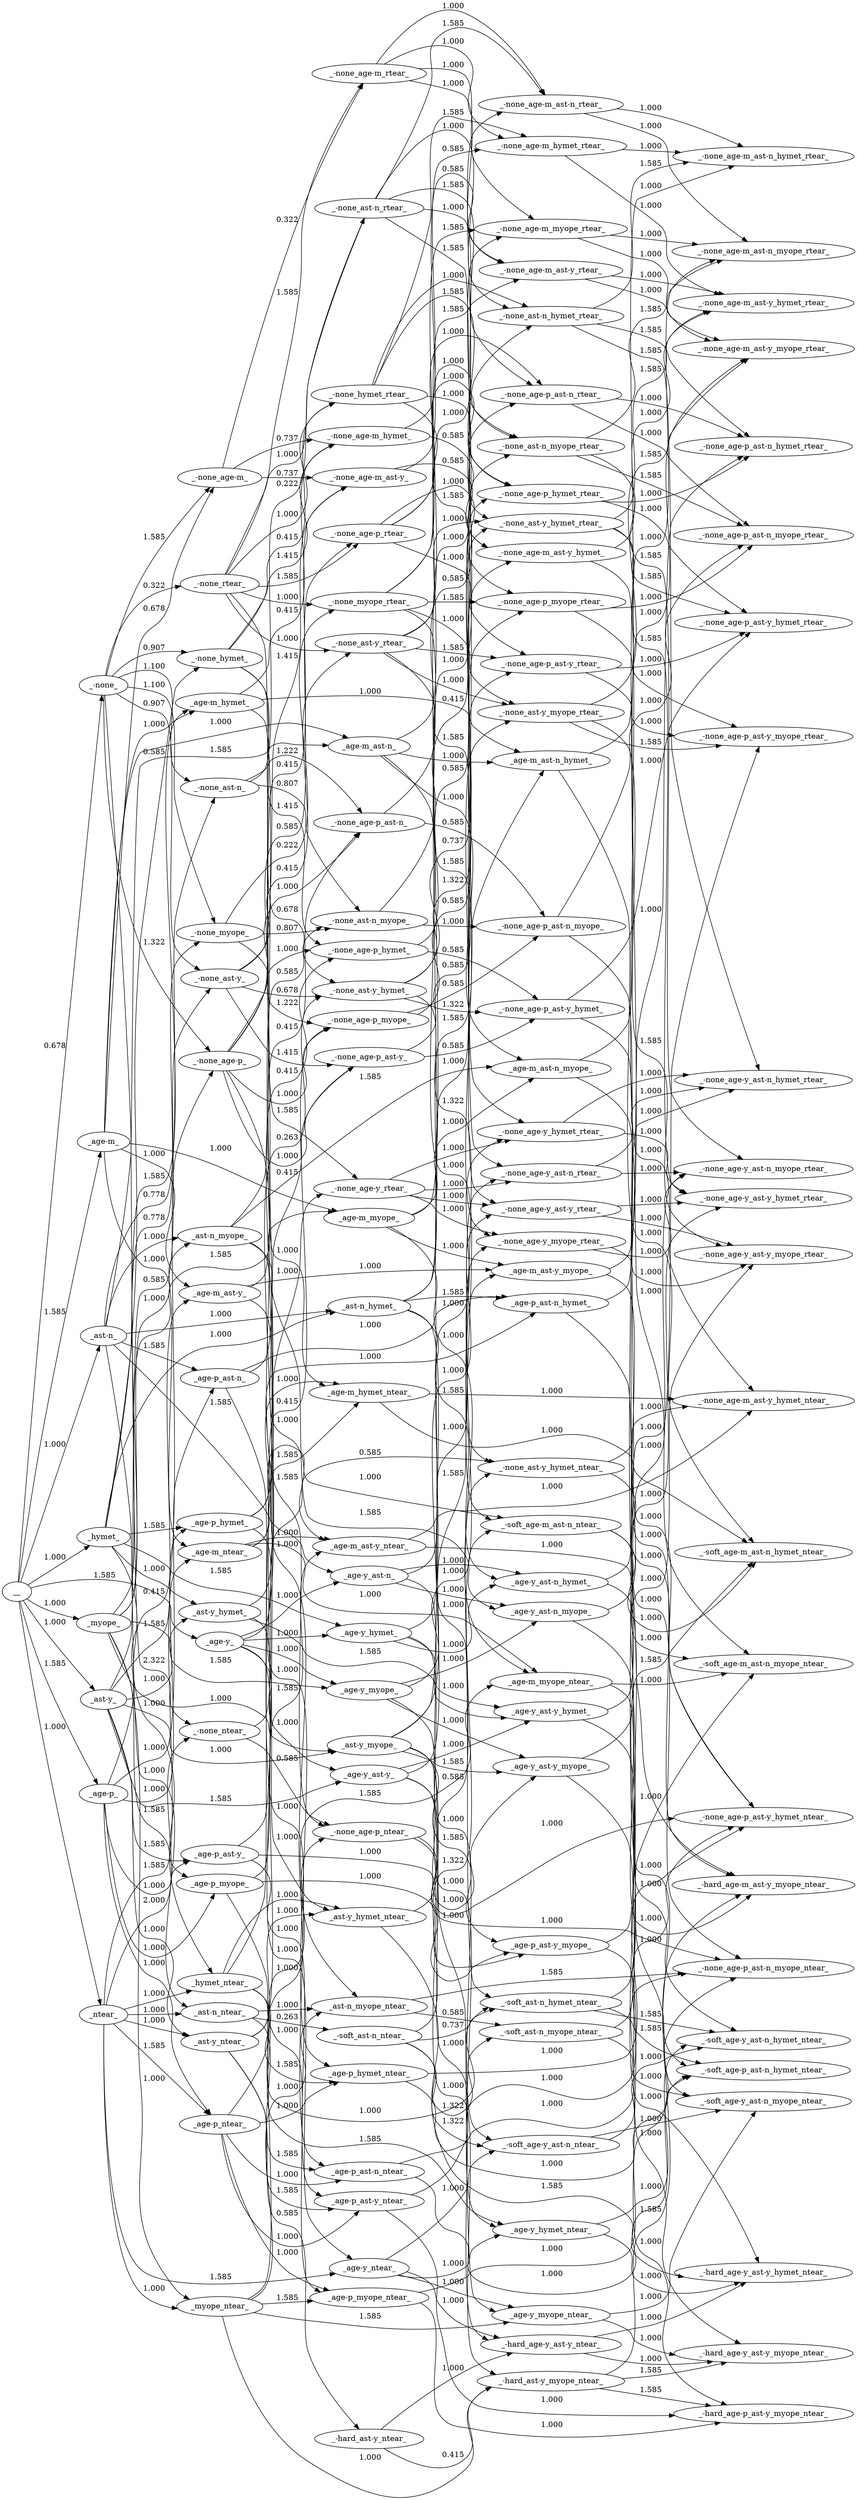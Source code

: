 strict digraph "" {
	graph [rankdir=LR];
	__ -> "_-none_"	[cost=0.6780719051126378,
		label=" 0.678"];
	__ -> "_ast-n_"	[cost=1.0,
		label=" 1.000"];
	__ -> "_ast-y_"	[cost=1.0,
		label=" 1.000"];
	__ -> _hymet_	[cost=1.0,
		label=" 1.000"];
	__ -> _myope_	[cost=1.0,
		label=" 1.000"];
	__ -> _ntear_	[cost=1.0,
		label=" 1.000"];
	__ -> "_age-m_"	[cost=1.5849625007211563,
		label=" 1.585"];
	__ -> "_age-p_"	[cost=1.5849625007211563,
		label=" 1.585"];
	__ -> "_age-y_"	[cost=1.5849625007211563,
		label=" 1.585"];
	"_-none_" -> "_-none_rtear_"	[cost=0.32192809488736235,
		label=" 0.322"];
	"_-none_" -> "_-none_ast-y_"	[cost=0.9068905956085185,
		label=" 0.907"];
	"_-none_" -> "_-none_hymet_"	[cost=0.9068905956085185,
		label=" 0.907"];
	"_-none_" -> "_-none_ast-n_"	[cost=1.0995356735509143,
		label=" 1.100"];
	"_-none_" -> "_-none_myope_"	[cost=1.0995356735509143,
		label=" 1.100"];
	"_-none_" -> "_-none_age-p_"	[cost=1.3219280948873624,
		label=" 1.322"];
	"_-none_" -> "_-none_age-m_"	[cost=1.5849625007211563,
		label=" 1.585"];
	"_-none_" -> "_-none_ntear_"	[cost=2.321928094887362,
		label=" 2.322"];
	"_ast-n_" -> "_-none_ast-n_"	[cost=0.7776075786635519,
		label=" 0.778"];
	"_ast-n_" -> "_ast-n_hymet_"	[cost=1.0,
		label=" 1.000"];
	"_ast-n_" -> "_ast-n_myope_"	[cost=1.0,
		label=" 1.000"];
	"_ast-n_" -> "_ast-n_ntear_"	[cost=1.0,
		label=" 1.000"];
	"_ast-n_" -> "_age-m_ast-n_"	[cost=1.5849625007211563,
		label=" 1.585"];
	"_ast-n_" -> "_age-p_ast-n_"	[cost=1.5849625007211563,
		label=" 1.585"];
	"_ast-n_" -> "_age-y_ast-n_"	[cost=1.5849625007211563,
		label=" 1.585"];
	"_ast-y_" -> "_-none_ast-y_"	[cost=0.5849625007211562,
		label=" 0.585"];
	"_ast-y_" -> "_ast-y_hymet_"	[cost=1.0,
		label=" 1.000"];
	"_ast-y_" -> "_ast-y_myope_"	[cost=1.0,
		label=" 1.000"];
	"_ast-y_" -> "_ast-y_ntear_"	[cost=1.0,
		label=" 1.000"];
	"_ast-y_" -> "_age-m_ast-y_"	[cost=1.5849625007211563,
		label=" 1.585"];
	"_ast-y_" -> "_age-p_ast-y_"	[cost=1.5849625007211563,
		label=" 1.585"];
	"_ast-y_" -> "_age-y_ast-y_"	[cost=1.5849625007211563,
		label=" 1.585"];
	_hymet_ -> "_-none_hymet_"	[cost=0.5849625007211562,
		label=" 0.585"];
	_hymet_ -> "_ast-n_hymet_"	[cost=1.0,
		label=" 1.000"];
	_hymet_ -> "_ast-y_hymet_"	[cost=1.0,
		label=" 1.000"];
	_hymet_ -> _hymet_ntear_	[cost=1.0,
		label=" 1.000"];
	_hymet_ -> "_age-m_hymet_"	[cost=1.5849625007211563,
		label=" 1.585"];
	_hymet_ -> "_age-p_hymet_"	[cost=1.5849625007211563,
		label=" 1.585"];
	_hymet_ -> "_age-y_hymet_"	[cost=1.5849625007211563,
		label=" 1.585"];
	_myope_ -> "_-none_myope_"	[cost=0.7776075786635519,
		label=" 0.778"];
	_myope_ -> "_ast-n_myope_"	[cost=1.0,
		label=" 1.000"];
	_myope_ -> "_ast-y_myope_"	[cost=1.0,
		label=" 1.000"];
	_myope_ -> _myope_ntear_	[cost=1.0,
		label=" 1.000"];
	_myope_ -> "_age-m_myope_"	[cost=1.5849625007211563,
		label=" 1.585"];
	_myope_ -> "_age-p_myope_"	[cost=1.5849625007211563,
		label=" 1.585"];
	_myope_ -> "_age-y_myope_"	[cost=1.5849625007211563,
		label=" 1.585"];
	_ntear_ -> "_ast-n_ntear_"	[cost=1.0,
		label=" 1.000"];
	_ntear_ -> "_ast-y_ntear_"	[cost=1.0,
		label=" 1.000"];
	_ntear_ -> _hymet_ntear_	[cost=1.0,
		label=" 1.000"];
	_ntear_ -> _myope_ntear_	[cost=1.0,
		label=" 1.000"];
	_ntear_ -> "_age-m_ntear_"	[cost=1.5849625007211563,
		label=" 1.585"];
	_ntear_ -> "_age-p_ntear_"	[cost=1.5849625007211563,
		label=" 1.585"];
	_ntear_ -> "_age-y_ntear_"	[cost=1.5849625007211563,
		label=" 1.585"];
	_ntear_ -> "_-none_ntear_"	[cost=2.0,
		label=" 2.000"];
	"_-none_rtear_" -> "_-none_ast-n_rtear_"	[cost=1.0,
		label=" 1.000"];
	"_-none_rtear_" -> "_-none_ast-y_rtear_"	[cost=1.0,
		label=" 1.000"];
	"_-none_rtear_" -> "_-none_hymet_rtear_"	[cost=1.0,
		label=" 1.000"];
	"_-none_rtear_" -> "_-none_myope_rtear_"	[cost=1.0,
		label=" 1.000"];
	"_-none_rtear_" -> "_-none_age-m_rtear_"	[cost=1.5849625007211563,
		label=" 1.585"];
	"_-none_rtear_" -> "_-none_age-p_rtear_"	[cost=1.5849625007211563,
		label=" 1.585"];
	"_-none_rtear_" -> "_-none_age-y_rtear_"	[cost=1.5849625007211563,
		label=" 1.585"];
	"_age-m_" -> "_-none_age-m_"	[cost=0.6780719051126378,
		label=" 0.678"];
	"_age-m_" -> "_age-m_ast-n_"	[cost=1.0,
		label=" 1.000"];
	"_age-m_" -> "_age-m_ast-y_"	[cost=1.0,
		label=" 1.000"];
	"_age-m_" -> "_age-m_hymet_"	[cost=1.0,
		label=" 1.000"];
	"_age-m_" -> "_age-m_myope_"	[cost=1.0,
		label=" 1.000"];
	"_age-m_" -> "_age-m_ntear_"	[cost=1.0,
		label=" 1.000"];
	"_age-p_" -> "_-none_age-p_"	[cost=0.4150374992788437,
		label=" 0.415"];
	"_age-p_" -> "_age-p_ast-n_"	[cost=1.0,
		label=" 1.000"];
	"_age-p_" -> "_age-p_ast-y_"	[cost=1.0,
		label=" 1.000"];
	"_age-p_" -> "_age-p_hymet_"	[cost=1.0,
		label=" 1.000"];
	"_age-p_" -> "_age-p_myope_"	[cost=1.0,
		label=" 1.000"];
	"_age-p_" -> "_age-p_ntear_"	[cost=1.0,
		label=" 1.000"];
	"_age-y_" -> "_age-y_ast-n_"	[cost=1.0,
		label=" 1.000"];
	"_age-y_" -> "_age-y_ast-y_"	[cost=1.0,
		label=" 1.000"];
	"_age-y_" -> "_age-y_hymet_"	[cost=1.0,
		label=" 1.000"];
	"_age-y_" -> "_age-y_myope_"	[cost=1.0,
		label=" 1.000"];
	"_age-y_" -> "_age-y_ntear_"	[cost=1.0,
		label=" 1.000"];
	"_age-y_" -> "_-none_age-y_rtear_"	[cost=1.0,
		label=" 1.000"];
	"_-none_ast-y_" -> "_-none_ast-y_rtear_"	[cost=0.4150374992788437,
		label=" 0.415"];
	"_-none_ast-y_" -> "_-none_ast-y_hymet_"	[cost=0.6780719051126378,
		label=" 0.678"];
	"_-none_ast-y_" -> "_-none_age-m_ast-y_"	[cost=1.4150374992788437,
		label=" 1.415"];
	"_-none_ast-y_" -> "_-none_age-p_ast-y_"	[cost=1.4150374992788437,
		label=" 1.415"];
	"_-none_hymet_" -> "_-none_hymet_rtear_"	[cost=0.4150374992788437,
		label=" 0.415"];
	"_-none_hymet_" -> "_-none_ast-y_hymet_"	[cost=0.6780719051126378,
		label=" 0.678"];
	"_-none_hymet_" -> "_-none_age-m_hymet_"	[cost=1.4150374992788437,
		label=" 1.415"];
	"_-none_hymet_" -> "_-none_age-p_hymet_"	[cost=1.4150374992788437,
		label=" 1.415"];
	"_-none_ast-n_" -> "_-none_ast-n_rtear_"	[cost=0.22239242133644802,
		label=" 0.222"];
	"_-none_ast-n_" -> "_-none_ast-n_myope_"	[cost=0.8073549220576041,
		label=" 0.807"];
	"_-none_ast-n_" -> "_-none_age-p_ast-n_"	[cost=1.222392421336448,
		label=" 1.222"];
	"_-none_myope_" -> "_-none_myope_rtear_"	[cost=0.22239242133644802,
		label=" 0.222"];
	"_-none_myope_" -> "_-none_ast-n_myope_"	[cost=0.8073549220576041,
		label=" 0.807"];
	"_-none_myope_" -> "_-none_age-p_myope_"	[cost=1.222392421336448,
		label=" 1.222"];
	"_ast-n_hymet_" -> "_-none_ast-n_hymet_rtear_"	[cost=1.0,
		label=" 1.000"];
	"_ast-n_hymet_" -> "_-soft_ast-n_hymet_ntear_"	[cost=1.0,
		label=" 1.000"];
	"_ast-n_hymet_" -> "_age-m_ast-n_hymet_"	[cost=1.5849625007211563,
		label=" 1.585"];
	"_ast-n_hymet_" -> "_age-p_ast-n_hymet_"	[cost=1.5849625007211563,
		label=" 1.585"];
	"_ast-n_hymet_" -> "_age-y_ast-n_hymet_"	[cost=1.5849625007211563,
		label=" 1.585"];
	"_ast-y_hymet_" -> "_-none_ast-y_hymet_"	[cost=0.2630344058337938,
		label=" 0.263"];
	"_ast-y_hymet_" -> "_ast-y_hymet_ntear_"	[cost=1.0,
		label=" 1.000"];
	"_ast-y_hymet_" -> "_age-y_ast-y_hymet_"	[cost=1.5849625007211563,
		label=" 1.585"];
	"_ast-n_myope_" -> "_-none_ast-n_myope_"	[cost=0.5849625007211562,
		label=" 0.585"];
	"_ast-n_myope_" -> "_ast-n_myope_ntear_"	[cost=1.0,
		label=" 1.000"];
	"_ast-n_myope_" -> "_age-m_ast-n_myope_"	[cost=1.5849625007211563,
		label=" 1.585"];
	"_ast-n_myope_" -> "_age-y_ast-n_myope_"	[cost=1.5849625007211563,
		label=" 1.585"];
	"_ast-y_myope_" -> "_-none_ast-y_myope_rtear_"	[cost=1.0,
		label=" 1.000"];
	"_ast-y_myope_" -> "_-hard_ast-y_myope_ntear_"	[cost=1.0,
		label=" 1.000"];
	"_ast-y_myope_" -> "_age-m_ast-y_myope_"	[cost=1.5849625007211563,
		label=" 1.585"];
	"_ast-y_myope_" -> "_age-p_ast-y_myope_"	[cost=1.5849625007211563,
		label=" 1.585"];
	"_ast-y_myope_" -> "_age-y_ast-y_myope_"	[cost=1.5849625007211563,
		label=" 1.585"];
	"_ast-n_ntear_" -> "_-soft_ast-n_ntear_"	[cost=0.2630344058337938,
		label=" 0.263"];
	"_ast-n_ntear_" -> "_ast-n_myope_ntear_"	[cost=1.0,
		label=" 1.000"];
	"_ast-n_ntear_" -> "_age-p_ast-n_ntear_"	[cost=1.5849625007211563,
		label=" 1.585"];
	"_ast-y_ntear_" -> "_-hard_ast-y_ntear_"	[cost=0.5849625007211562,
		label=" 0.585"];
	"_ast-y_ntear_" -> "_ast-y_hymet_ntear_"	[cost=1.0,
		label=" 1.000"];
	"_ast-y_ntear_" -> "_age-m_ast-y_ntear_"	[cost=1.5849625007211563,
		label=" 1.585"];
	"_ast-y_ntear_" -> "_age-p_ast-y_ntear_"	[cost=1.5849625007211563,
		label=" 1.585"];
	_hymet_ntear_ -> "_ast-y_hymet_ntear_"	[cost=1.0,
		label=" 1.000"];
	_hymet_ntear_ -> "_-soft_ast-n_hymet_ntear_"	[cost=1.0,
		label=" 1.000"];
	_hymet_ntear_ -> "_age-m_hymet_ntear_"	[cost=1.5849625007211563,
		label=" 1.585"];
	_hymet_ntear_ -> "_age-p_hymet_ntear_"	[cost=1.5849625007211563,
		label=" 1.585"];
	_hymet_ntear_ -> "_age-y_hymet_ntear_"	[cost=1.5849625007211563,
		label=" 1.585"];
	_myope_ntear_ -> "_ast-n_myope_ntear_"	[cost=1.0,
		label=" 1.000"];
	_myope_ntear_ -> "_-hard_ast-y_myope_ntear_"	[cost=1.0,
		label=" 1.000"];
	_myope_ntear_ -> "_age-m_myope_ntear_"	[cost=1.5849625007211563,
		label=" 1.585"];
	_myope_ntear_ -> "_age-p_myope_ntear_"	[cost=1.5849625007211563,
		label=" 1.585"];
	_myope_ntear_ -> "_age-y_myope_ntear_"	[cost=1.5849625007211563,
		label=" 1.585"];
	"_-none_ast-n_rtear_" -> "_-none_ast-n_hymet_rtear_"	[cost=1.0,
		label=" 1.000"];
	"_-none_ast-n_rtear_" -> "_-none_ast-n_myope_rtear_"	[cost=1.0,
		label=" 1.000"];
	"_-none_ast-n_rtear_" -> "_-none_age-m_ast-n_rtear_"	[cost=1.5849625007211563,
		label=" 1.585"];
	"_-none_ast-n_rtear_" -> "_-none_age-p_ast-n_rtear_"	[cost=1.5849625007211563,
		label=" 1.585"];
	"_-none_ast-n_rtear_" -> "_-none_age-y_ast-n_rtear_"	[cost=1.5849625007211563,
		label=" 1.585"];
	"_-none_ast-y_rtear_" -> "_-none_ast-y_hymet_rtear_"	[cost=1.0,
		label=" 1.000"];
	"_-none_ast-y_rtear_" -> "_-none_ast-y_myope_rtear_"	[cost=1.0,
		label=" 1.000"];
	"_-none_ast-y_rtear_" -> "_-none_age-m_ast-y_rtear_"	[cost=1.5849625007211563,
		label=" 1.585"];
	"_-none_ast-y_rtear_" -> "_-none_age-p_ast-y_rtear_"	[cost=1.5849625007211563,
		label=" 1.585"];
	"_-none_ast-y_rtear_" -> "_-none_age-y_ast-y_rtear_"	[cost=1.5849625007211563,
		label=" 1.585"];
	"_-none_hymet_rtear_" -> "_-none_ast-n_hymet_rtear_"	[cost=1.0,
		label=" 1.000"];
	"_-none_hymet_rtear_" -> "_-none_ast-y_hymet_rtear_"	[cost=1.0,
		label=" 1.000"];
	"_-none_hymet_rtear_" -> "_-none_age-m_hymet_rtear_"	[cost=1.5849625007211563,
		label=" 1.585"];
	"_-none_hymet_rtear_" -> "_-none_age-p_hymet_rtear_"	[cost=1.5849625007211563,
		label=" 1.585"];
	"_-none_hymet_rtear_" -> "_-none_age-y_hymet_rtear_"	[cost=1.5849625007211563,
		label=" 1.585"];
	"_-none_myope_rtear_" -> "_-none_ast-n_myope_rtear_"	[cost=1.0,
		label=" 1.000"];
	"_-none_myope_rtear_" -> "_-none_ast-y_myope_rtear_"	[cost=1.0,
		label=" 1.000"];
	"_-none_myope_rtear_" -> "_-none_age-m_myope_rtear_"	[cost=1.5849625007211563,
		label=" 1.585"];
	"_-none_myope_rtear_" -> "_-none_age-p_myope_rtear_"	[cost=1.5849625007211563,
		label=" 1.585"];
	"_-none_myope_rtear_" -> "_-none_age-y_myope_rtear_"	[cost=1.5849625007211563,
		label=" 1.585"];
	"_-none_age-p_" -> "_-none_age-p_rtear_"	[cost=0.5849625007211562,
		label=" 0.585"];
	"_-none_age-p_" -> "_-none_age-p_ast-n_"	[cost=1.0,
		label=" 1.000"];
	"_-none_age-p_" -> "_-none_age-p_ast-y_"	[cost=1.0,
		label=" 1.000"];
	"_-none_age-p_" -> "_-none_age-p_hymet_"	[cost=1.0,
		label=" 1.000"];
	"_-none_age-p_" -> "_-none_age-p_myope_"	[cost=1.0,
		label=" 1.000"];
	"_-none_age-p_" -> "_-none_age-p_ntear_"	[cost=1.5849625007211563,
		label=" 1.585"];
	"_-soft_ast-n_ntear_" -> "_-soft_ast-n_hymet_ntear_"	[cost=0.7369655941662062,
		label=" 0.737"];
	"_-soft_ast-n_ntear_" -> "_-soft_ast-n_myope_ntear_"	[cost=1.3219280948873624,
		label=" 1.322"];
	"_-soft_ast-n_ntear_" -> "_-soft_age-m_ast-n_ntear_"	[cost=1.3219280948873624,
		label=" 1.322"];
	"_-soft_ast-n_ntear_" -> "_-soft_age-y_ast-n_ntear_"	[cost=1.3219280948873624,
		label=" 1.322"];
	"_-none_age-m_" -> "_-none_age-m_rtear_"	[cost=0.32192809488736235,
		label=" 0.322"];
	"_-none_age-m_" -> "_-none_age-m_ast-y_"	[cost=0.7369655941662062,
		label=" 0.737"];
	"_-none_age-m_" -> "_-none_age-m_hymet_"	[cost=0.7369655941662062,
		label=" 0.737"];
	"_-none_ast-y_hymet_" -> "_-none_ast-y_hymet_rtear_"	[cost=0.7369655941662062,
		label=" 0.737"];
	"_-none_ast-y_hymet_" -> "_-none_age-m_ast-y_hymet_"	[cost=1.3219280948873624,
		label=" 1.322"];
	"_-none_ast-y_hymet_" -> "_-none_age-p_ast-y_hymet_"	[cost=1.3219280948873624,
		label=" 1.322"];
	"_-none_ast-y_hymet_" -> "_-none_ast-y_hymet_ntear_"	[cost=1.3219280948873624,
		label=" 1.322"];
	"_-hard_ast-y_ntear_" -> "_-hard_ast-y_myope_ntear_"	[cost=0.4150374992788437,
		label=" 0.415"];
	"_-hard_ast-y_ntear_" -> "_-hard_age-y_ast-y_ntear_"	[cost=1.0,
		label=" 1.000"];
	"_age-m_ast-n_" -> "_-soft_age-m_ast-n_ntear_"	[cost=1.0,
		label=" 1.000"];
	"_age-m_ast-n_" -> "_age-m_ast-n_hymet_"	[cost=1.0,
		label=" 1.000"];
	"_age-m_ast-n_" -> "_age-m_ast-n_myope_"	[cost=1.0,
		label=" 1.000"];
	"_age-m_ast-n_" -> "_-none_age-m_ast-n_rtear_"	[cost=1.0,
		label=" 1.000"];
	"_age-m_ast-y_" -> "_-none_age-m_ast-y_"	[cost=0.4150374992788437,
		label=" 0.415"];
	"_age-m_ast-y_" -> "_age-m_ast-y_myope_"	[cost=1.0,
		label=" 1.000"];
	"_age-m_ast-y_" -> "_age-m_ast-y_ntear_"	[cost=1.0,
		label=" 1.000"];
	"_age-m_hymet_" -> "_-none_age-m_hymet_"	[cost=0.4150374992788437,
		label=" 0.415"];
	"_age-m_hymet_" -> "_age-m_ast-n_hymet_"	[cost=1.0,
		label=" 1.000"];
	"_age-m_hymet_" -> "_age-m_hymet_ntear_"	[cost=1.0,
		label=" 1.000"];
	"_age-m_myope_" -> "_age-m_ast-n_myope_"	[cost=1.0,
		label=" 1.000"];
	"_age-m_myope_" -> "_age-m_ast-y_myope_"	[cost=1.0,
		label=" 1.000"];
	"_age-m_myope_" -> "_age-m_myope_ntear_"	[cost=1.0,
		label=" 1.000"];
	"_age-m_myope_" -> "_-none_age-m_myope_rtear_"	[cost=1.0,
		label=" 1.000"];
	"_age-m_ntear_" -> "_-soft_age-m_ast-n_ntear_"	[cost=1.0,
		label=" 1.000"];
	"_age-m_ntear_" -> "_age-m_ast-y_ntear_"	[cost=1.0,
		label=" 1.000"];
	"_age-m_ntear_" -> "_age-m_hymet_ntear_"	[cost=1.0,
		label=" 1.000"];
	"_age-m_ntear_" -> "_age-m_myope_ntear_"	[cost=1.0,
		label=" 1.000"];
	"_-none_age-m_rtear_" -> "_-none_age-m_ast-n_rtear_"	[cost=1.0,
		label=" 1.000"];
	"_-none_age-m_rtear_" -> "_-none_age-m_ast-y_rtear_"	[cost=1.0,
		label=" 1.000"];
	"_-none_age-m_rtear_" -> "_-none_age-m_hymet_rtear_"	[cost=1.0,
		label=" 1.000"];
	"_-none_age-m_rtear_" -> "_-none_age-m_myope_rtear_"	[cost=1.0,
		label=" 1.000"];
	"_age-p_ast-n_" -> "_-none_age-p_ast-n_"	[cost=0.4150374992788437,
		label=" 0.415"];
	"_age-p_ast-n_" -> "_age-p_ast-n_hymet_"	[cost=1.0,
		label=" 1.000"];
	"_age-p_ast-n_" -> "_age-p_ast-n_ntear_"	[cost=1.0,
		label=" 1.000"];
	"_age-p_ast-y_" -> "_-none_age-p_ast-y_"	[cost=0.4150374992788437,
		label=" 0.415"];
	"_age-p_ast-y_" -> "_age-p_ast-y_myope_"	[cost=1.0,
		label=" 1.000"];
	"_age-p_ast-y_" -> "_age-p_ast-y_ntear_"	[cost=1.0,
		label=" 1.000"];
	"_age-p_hymet_" -> "_-none_age-p_hymet_"	[cost=0.4150374992788437,
		label=" 0.415"];
	"_age-p_hymet_" -> "_age-p_ast-n_hymet_"	[cost=1.0,
		label=" 1.000"];
	"_age-p_hymet_" -> "_age-p_hymet_ntear_"	[cost=1.0,
		label=" 1.000"];
	"_age-p_myope_" -> "_-none_age-p_myope_"	[cost=0.4150374992788437,
		label=" 0.415"];
	"_age-p_myope_" -> "_age-p_ast-y_myope_"	[cost=1.0,
		label=" 1.000"];
	"_age-p_myope_" -> "_age-p_myope_ntear_"	[cost=1.0,
		label=" 1.000"];
	"_age-p_ntear_" -> "_-none_age-p_ntear_"	[cost=1.0,
		label=" 1.000"];
	"_age-p_ntear_" -> "_age-p_ast-n_ntear_"	[cost=1.0,
		label=" 1.000"];
	"_age-p_ntear_" -> "_age-p_ast-y_ntear_"	[cost=1.0,
		label=" 1.000"];
	"_age-p_ntear_" -> "_age-p_hymet_ntear_"	[cost=1.0,
		label=" 1.000"];
	"_age-p_ntear_" -> "_age-p_myope_ntear_"	[cost=1.0,
		label=" 1.000"];
	"_-none_age-p_rtear_" -> "_-none_age-p_ast-n_rtear_"	[cost=1.0,
		label=" 1.000"];
	"_-none_age-p_rtear_" -> "_-none_age-p_ast-y_rtear_"	[cost=1.0,
		label=" 1.000"];
	"_-none_age-p_rtear_" -> "_-none_age-p_hymet_rtear_"	[cost=1.0,
		label=" 1.000"];
	"_-none_age-p_rtear_" -> "_-none_age-p_myope_rtear_"	[cost=1.0,
		label=" 1.000"];
	"_age-y_ast-n_" -> "_-soft_age-y_ast-n_ntear_"	[cost=1.0,
		label=" 1.000"];
	"_age-y_ast-n_" -> "_age-y_ast-n_hymet_"	[cost=1.0,
		label=" 1.000"];
	"_age-y_ast-n_" -> "_age-y_ast-n_myope_"	[cost=1.0,
		label=" 1.000"];
	"_age-y_ast-n_" -> "_-none_age-y_ast-n_rtear_"	[cost=1.0,
		label=" 1.000"];
	"_age-y_ast-y_" -> "_-hard_age-y_ast-y_ntear_"	[cost=1.0,
		label=" 1.000"];
	"_age-y_ast-y_" -> "_age-y_ast-y_hymet_"	[cost=1.0,
		label=" 1.000"];
	"_age-y_ast-y_" -> "_age-y_ast-y_myope_"	[cost=1.0,
		label=" 1.000"];
	"_age-y_ast-y_" -> "_-none_age-y_ast-y_rtear_"	[cost=1.0,
		label=" 1.000"];
	"_age-y_hymet_" -> "_age-y_ast-n_hymet_"	[cost=1.0,
		label=" 1.000"];
	"_age-y_hymet_" -> "_age-y_ast-y_hymet_"	[cost=1.0,
		label=" 1.000"];
	"_age-y_hymet_" -> "_age-y_hymet_ntear_"	[cost=1.0,
		label=" 1.000"];
	"_age-y_hymet_" -> "_-none_age-y_hymet_rtear_"	[cost=1.0,
		label=" 1.000"];
	"_age-y_myope_" -> "_age-y_ast-n_myope_"	[cost=1.0,
		label=" 1.000"];
	"_age-y_myope_" -> "_age-y_ast-y_myope_"	[cost=1.0,
		label=" 1.000"];
	"_age-y_myope_" -> "_age-y_myope_ntear_"	[cost=1.0,
		label=" 1.000"];
	"_age-y_myope_" -> "_-none_age-y_myope_rtear_"	[cost=1.0,
		label=" 1.000"];
	"_age-y_ntear_" -> "_-soft_age-y_ast-n_ntear_"	[cost=1.0,
		label=" 1.000"];
	"_age-y_ntear_" -> "_-hard_age-y_ast-y_ntear_"	[cost=1.0,
		label=" 1.000"];
	"_age-y_ntear_" -> "_age-y_hymet_ntear_"	[cost=1.0,
		label=" 1.000"];
	"_age-y_ntear_" -> "_age-y_myope_ntear_"	[cost=1.0,
		label=" 1.000"];
	"_-none_age-y_rtear_" -> "_-none_age-y_ast-n_rtear_"	[cost=1.0,
		label=" 1.000"];
	"_-none_age-y_rtear_" -> "_-none_age-y_ast-y_rtear_"	[cost=1.0,
		label=" 1.000"];
	"_-none_age-y_rtear_" -> "_-none_age-y_hymet_rtear_"	[cost=1.0,
		label=" 1.000"];
	"_-none_age-y_rtear_" -> "_-none_age-y_myope_rtear_"	[cost=1.0,
		label=" 1.000"];
	"_-none_ast-n_myope_" -> "_-none_ast-n_myope_rtear_"	[cost=0.4150374992788437,
		label=" 0.415"];
	"_-none_ast-n_myope_" -> "_-none_age-p_ast-n_myope_"	[cost=1.0,
		label=" 1.000"];
	"_-none_ntear_" -> "_-none_age-p_ntear_"	[cost=0.5849625007211562,
		label=" 0.585"];
	"_-none_ntear_" -> "_-none_ast-y_hymet_ntear_"	[cost=0.5849625007211562,
		label=" 0.585"];
	"_ast-y_hymet_ntear_" -> "_-none_ast-y_hymet_ntear_"	[cost=0.5849625007211562,
		label=" 0.585"];
	"_ast-y_hymet_ntear_" -> "_-hard_age-y_ast-y_hymet_ntear_"	[cost=1.5849625007211563,
		label=" 1.585"];
	"_ast-n_myope_ntear_" -> "_-soft_ast-n_myope_ntear_"	[cost=0.5849625007211562,
		label=" 0.585"];
	"_ast-n_myope_ntear_" -> "_-none_age-p_ast-n_myope_ntear_"	[cost=1.5849625007211563,
		label=" 1.585"];
	"_-none_ast-n_hymet_rtear_" -> "_-none_age-m_ast-n_hymet_rtear_"	[cost=1.5849625007211563,
		label=" 1.585"];
	"_-none_ast-n_hymet_rtear_" -> "_-none_age-p_ast-n_hymet_rtear_"	[cost=1.5849625007211563,
		label=" 1.585"];
	"_-none_ast-n_hymet_rtear_" -> "_-none_age-y_ast-n_hymet_rtear_"	[cost=1.5849625007211563,
		label=" 1.585"];
	"_-none_ast-y_hymet_rtear_" -> "_-none_age-m_ast-y_hymet_rtear_"	[cost=1.5849625007211563,
		label=" 1.585"];
	"_-none_ast-y_hymet_rtear_" -> "_-none_age-p_ast-y_hymet_rtear_"	[cost=1.5849625007211563,
		label=" 1.585"];
	"_-none_ast-y_hymet_rtear_" -> "_-none_age-y_ast-y_hymet_rtear_"	[cost=1.5849625007211563,
		label=" 1.585"];
	"_-none_ast-n_myope_rtear_" -> "_-none_age-m_ast-n_myope_rtear_"	[cost=1.5849625007211563,
		label=" 1.585"];
	"_-none_ast-n_myope_rtear_" -> "_-none_age-p_ast-n_myope_rtear_"	[cost=1.5849625007211563,
		label=" 1.585"];
	"_-none_ast-n_myope_rtear_" -> "_-none_age-y_ast-n_myope_rtear_"	[cost=1.5849625007211563,
		label=" 1.585"];
	"_-none_ast-y_myope_rtear_" -> "_-none_age-m_ast-y_myope_rtear_"	[cost=1.5849625007211563,
		label=" 1.585"];
	"_-none_ast-y_myope_rtear_" -> "_-none_age-p_ast-y_myope_rtear_"	[cost=1.5849625007211563,
		label=" 1.585"];
	"_-none_ast-y_myope_rtear_" -> "_-none_age-y_ast-y_myope_rtear_"	[cost=1.5849625007211563,
		label=" 1.585"];
	"_-soft_ast-n_hymet_ntear_" -> "_-soft_age-m_ast-n_hymet_ntear_"	[cost=1.5849625007211563,
		label=" 1.585"];
	"_-soft_ast-n_hymet_ntear_" -> "_-soft_age-p_ast-n_hymet_ntear_"	[cost=1.5849625007211563,
		label=" 1.585"];
	"_-soft_ast-n_hymet_ntear_" -> "_-soft_age-y_ast-n_hymet_ntear_"	[cost=1.5849625007211563,
		label=" 1.585"];
	"_-hard_ast-y_myope_ntear_" -> "_-hard_age-m_ast-y_myope_ntear_"	[cost=1.5849625007211563,
		label=" 1.585"];
	"_-hard_ast-y_myope_ntear_" -> "_-hard_age-p_ast-y_myope_ntear_"	[cost=1.5849625007211563,
		label=" 1.585"];
	"_-hard_ast-y_myope_ntear_" -> "_-hard_age-y_ast-y_myope_ntear_"	[cost=1.5849625007211563,
		label=" 1.585"];
	"_-none_age-m_ast-y_" -> "_-none_age-m_ast-y_hymet_"	[cost=0.5849625007211562,
		label=" 0.585"];
	"_-none_age-m_ast-y_" -> "_-none_age-m_ast-y_rtear_"	[cost=0.5849625007211562,
		label=" 0.585"];
	"_-none_age-m_hymet_" -> "_-none_age-m_ast-y_hymet_"	[cost=0.5849625007211562,
		label=" 0.585"];
	"_-none_age-m_hymet_" -> "_-none_age-m_hymet_rtear_"	[cost=0.5849625007211562,
		label=" 0.585"];
	"_-none_age-p_ast-n_" -> "_-none_age-p_ast-n_myope_"	[cost=0.5849625007211562,
		label=" 0.585"];
	"_-none_age-p_ast-n_" -> "_-none_age-p_ast-n_rtear_"	[cost=0.5849625007211562,
		label=" 0.585"];
	"_-none_age-p_ast-y_" -> "_-none_age-p_ast-y_hymet_"	[cost=0.5849625007211562,
		label=" 0.585"];
	"_-none_age-p_ast-y_" -> "_-none_age-p_ast-y_rtear_"	[cost=0.5849625007211562,
		label=" 0.585"];
	"_-none_age-p_hymet_" -> "_-none_age-p_ast-y_hymet_"	[cost=0.5849625007211562,
		label=" 0.585"];
	"_-none_age-p_hymet_" -> "_-none_age-p_hymet_rtear_"	[cost=0.5849625007211562,
		label=" 0.585"];
	"_-none_age-p_myope_" -> "_-none_age-p_ast-n_myope_"	[cost=0.5849625007211562,
		label=" 0.585"];
	"_-none_age-p_myope_" -> "_-none_age-p_myope_rtear_"	[cost=0.5849625007211562,
		label=" 0.585"];
	"_-soft_ast-n_myope_ntear_" -> "_-soft_age-m_ast-n_myope_ntear_"	[cost=1.0,
		label=" 1.000"];
	"_-soft_ast-n_myope_ntear_" -> "_-soft_age-y_ast-n_myope_ntear_"	[cost=1.0,
		label=" 1.000"];
	"_-soft_age-m_ast-n_ntear_" -> "_-soft_age-m_ast-n_hymet_ntear_"	[cost=1.0,
		label=" 1.000"];
	"_-soft_age-m_ast-n_ntear_" -> "_-soft_age-m_ast-n_myope_ntear_"	[cost=1.0,
		label=" 1.000"];
	"_-soft_age-y_ast-n_ntear_" -> "_-soft_age-y_ast-n_hymet_ntear_"	[cost=1.0,
		label=" 1.000"];
	"_-soft_age-y_ast-n_ntear_" -> "_-soft_age-y_ast-n_myope_ntear_"	[cost=1.0,
		label=" 1.000"];
	"_-hard_age-y_ast-y_ntear_" -> "_-hard_age-y_ast-y_hymet_ntear_"	[cost=1.0,
		label=" 1.000"];
	"_-hard_age-y_ast-y_ntear_" -> "_-hard_age-y_ast-y_myope_ntear_"	[cost=1.0,
		label=" 1.000"];
	"_age-m_ast-n_hymet_" -> "_-soft_age-m_ast-n_hymet_ntear_"	[cost=1.0,
		label=" 1.000"];
	"_age-m_ast-n_hymet_" -> "_-none_age-m_ast-n_hymet_rtear_"	[cost=1.0,
		label=" 1.000"];
	"_-none_age-m_ast-y_hymet_" -> "_-none_age-m_ast-y_hymet_ntear_"	[cost=1.0,
		label=" 1.000"];
	"_-none_age-m_ast-y_hymet_" -> "_-none_age-m_ast-y_hymet_rtear_"	[cost=1.0,
		label=" 1.000"];
	"_age-m_ast-n_myope_" -> "_-soft_age-m_ast-n_myope_ntear_"	[cost=1.0,
		label=" 1.000"];
	"_age-m_ast-n_myope_" -> "_-none_age-m_ast-n_myope_rtear_"	[cost=1.0,
		label=" 1.000"];
	"_age-m_ast-y_myope_" -> "_-hard_age-m_ast-y_myope_ntear_"	[cost=1.0,
		label=" 1.000"];
	"_age-m_ast-y_myope_" -> "_-none_age-m_ast-y_myope_rtear_"	[cost=1.0,
		label=" 1.000"];
	"_age-m_ast-y_ntear_" -> "_-hard_age-m_ast-y_myope_ntear_"	[cost=1.0,
		label=" 1.000"];
	"_age-m_ast-y_ntear_" -> "_-none_age-m_ast-y_hymet_ntear_"	[cost=1.0,
		label=" 1.000"];
	"_age-m_hymet_ntear_" -> "_-soft_age-m_ast-n_hymet_ntear_"	[cost=1.0,
		label=" 1.000"];
	"_age-m_hymet_ntear_" -> "_-none_age-m_ast-y_hymet_ntear_"	[cost=1.0,
		label=" 1.000"];
	"_age-m_myope_ntear_" -> "_-hard_age-m_ast-y_myope_ntear_"	[cost=1.0,
		label=" 1.000"];
	"_age-m_myope_ntear_" -> "_-soft_age-m_ast-n_myope_ntear_"	[cost=1.0,
		label=" 1.000"];
	"_-none_age-m_ast-n_rtear_" -> "_-none_age-m_ast-n_hymet_rtear_"	[cost=1.0,
		label=" 1.000"];
	"_-none_age-m_ast-n_rtear_" -> "_-none_age-m_ast-n_myope_rtear_"	[cost=1.0,
		label=" 1.000"];
	"_-none_age-m_ast-y_rtear_" -> "_-none_age-m_ast-y_hymet_rtear_"	[cost=1.0,
		label=" 1.000"];
	"_-none_age-m_ast-y_rtear_" -> "_-none_age-m_ast-y_myope_rtear_"	[cost=1.0,
		label=" 1.000"];
	"_-none_age-m_hymet_rtear_" -> "_-none_age-m_ast-n_hymet_rtear_"	[cost=1.0,
		label=" 1.000"];
	"_-none_age-m_hymet_rtear_" -> "_-none_age-m_ast-y_hymet_rtear_"	[cost=1.0,
		label=" 1.000"];
	"_-none_age-m_myope_rtear_" -> "_-none_age-m_ast-n_myope_rtear_"	[cost=1.0,
		label=" 1.000"];
	"_-none_age-m_myope_rtear_" -> "_-none_age-m_ast-y_myope_rtear_"	[cost=1.0,
		label=" 1.000"];
	"_age-p_ast-n_hymet_" -> "_-soft_age-p_ast-n_hymet_ntear_"	[cost=1.0,
		label=" 1.000"];
	"_age-p_ast-n_hymet_" -> "_-none_age-p_ast-n_hymet_rtear_"	[cost=1.0,
		label=" 1.000"];
	"_-none_age-p_ast-y_hymet_" -> "_-none_age-p_ast-y_hymet_ntear_"	[cost=1.0,
		label=" 1.000"];
	"_-none_age-p_ast-y_hymet_" -> "_-none_age-p_ast-y_hymet_rtear_"	[cost=1.0,
		label=" 1.000"];
	"_-none_age-p_ast-n_myope_" -> "_-none_age-p_ast-n_myope_ntear_"	[cost=1.0,
		label=" 1.000"];
	"_-none_age-p_ast-n_myope_" -> "_-none_age-p_ast-n_myope_rtear_"	[cost=1.0,
		label=" 1.000"];
	"_age-p_ast-y_myope_" -> "_-hard_age-p_ast-y_myope_ntear_"	[cost=1.0,
		label=" 1.000"];
	"_age-p_ast-y_myope_" -> "_-none_age-p_ast-y_myope_rtear_"	[cost=1.0,
		label=" 1.000"];
	"_-none_age-p_ntear_" -> "_-none_age-p_ast-y_hymet_ntear_"	[cost=1.0,
		label=" 1.000"];
	"_-none_age-p_ntear_" -> "_-none_age-p_ast-n_myope_ntear_"	[cost=1.0,
		label=" 1.000"];
	"_age-p_ast-n_ntear_" -> "_-soft_age-p_ast-n_hymet_ntear_"	[cost=1.0,
		label=" 1.000"];
	"_age-p_ast-n_ntear_" -> "_-none_age-p_ast-n_myope_ntear_"	[cost=1.0,
		label=" 1.000"];
	"_age-p_ast-y_ntear_" -> "_-hard_age-p_ast-y_myope_ntear_"	[cost=1.0,
		label=" 1.000"];
	"_age-p_ast-y_ntear_" -> "_-none_age-p_ast-y_hymet_ntear_"	[cost=1.0,
		label=" 1.000"];
	"_age-p_hymet_ntear_" -> "_-soft_age-p_ast-n_hymet_ntear_"	[cost=1.0,
		label=" 1.000"];
	"_age-p_hymet_ntear_" -> "_-none_age-p_ast-y_hymet_ntear_"	[cost=1.0,
		label=" 1.000"];
	"_age-p_myope_ntear_" -> "_-hard_age-p_ast-y_myope_ntear_"	[cost=1.0,
		label=" 1.000"];
	"_age-p_myope_ntear_" -> "_-none_age-p_ast-n_myope_ntear_"	[cost=1.0,
		label=" 1.000"];
	"_-none_age-p_ast-n_rtear_" -> "_-none_age-p_ast-n_hymet_rtear_"	[cost=1.0,
		label=" 1.000"];
	"_-none_age-p_ast-n_rtear_" -> "_-none_age-p_ast-n_myope_rtear_"	[cost=1.0,
		label=" 1.000"];
	"_-none_age-p_ast-y_rtear_" -> "_-none_age-p_ast-y_hymet_rtear_"	[cost=1.0,
		label=" 1.000"];
	"_-none_age-p_ast-y_rtear_" -> "_-none_age-p_ast-y_myope_rtear_"	[cost=1.0,
		label=" 1.000"];
	"_-none_age-p_hymet_rtear_" -> "_-none_age-p_ast-n_hymet_rtear_"	[cost=1.0,
		label=" 1.000"];
	"_-none_age-p_hymet_rtear_" -> "_-none_age-p_ast-y_hymet_rtear_"	[cost=1.0,
		label=" 1.000"];
	"_-none_age-p_myope_rtear_" -> "_-none_age-p_ast-n_myope_rtear_"	[cost=1.0,
		label=" 1.000"];
	"_-none_age-p_myope_rtear_" -> "_-none_age-p_ast-y_myope_rtear_"	[cost=1.0,
		label=" 1.000"];
	"_age-y_ast-n_hymet_" -> "_-soft_age-y_ast-n_hymet_ntear_"	[cost=1.0,
		label=" 1.000"];
	"_age-y_ast-n_hymet_" -> "_-none_age-y_ast-n_hymet_rtear_"	[cost=1.0,
		label=" 1.000"];
	"_age-y_ast-y_hymet_" -> "_-hard_age-y_ast-y_hymet_ntear_"	[cost=1.0,
		label=" 1.000"];
	"_age-y_ast-y_hymet_" -> "_-none_age-y_ast-y_hymet_rtear_"	[cost=1.0,
		label=" 1.000"];
	"_age-y_ast-n_myope_" -> "_-soft_age-y_ast-n_myope_ntear_"	[cost=1.0,
		label=" 1.000"];
	"_age-y_ast-n_myope_" -> "_-none_age-y_ast-n_myope_rtear_"	[cost=1.0,
		label=" 1.000"];
	"_age-y_ast-y_myope_" -> "_-hard_age-y_ast-y_myope_ntear_"	[cost=1.0,
		label=" 1.000"];
	"_age-y_ast-y_myope_" -> "_-none_age-y_ast-y_myope_rtear_"	[cost=1.0,
		label=" 1.000"];
	"_age-y_hymet_ntear_" -> "_-soft_age-y_ast-n_hymet_ntear_"	[cost=1.0,
		label=" 1.000"];
	"_age-y_hymet_ntear_" -> "_-hard_age-y_ast-y_hymet_ntear_"	[cost=1.0,
		label=" 1.000"];
	"_age-y_myope_ntear_" -> "_-soft_age-y_ast-n_myope_ntear_"	[cost=1.0,
		label=" 1.000"];
	"_age-y_myope_ntear_" -> "_-hard_age-y_ast-y_myope_ntear_"	[cost=1.0,
		label=" 1.000"];
	"_-none_age-y_ast-n_rtear_" -> "_-none_age-y_ast-n_hymet_rtear_"	[cost=1.0,
		label=" 1.000"];
	"_-none_age-y_ast-n_rtear_" -> "_-none_age-y_ast-n_myope_rtear_"	[cost=1.0,
		label=" 1.000"];
	"_-none_age-y_ast-y_rtear_" -> "_-none_age-y_ast-y_hymet_rtear_"	[cost=1.0,
		label=" 1.000"];
	"_-none_age-y_ast-y_rtear_" -> "_-none_age-y_ast-y_myope_rtear_"	[cost=1.0,
		label=" 1.000"];
	"_-none_age-y_hymet_rtear_" -> "_-none_age-y_ast-n_hymet_rtear_"	[cost=1.0,
		label=" 1.000"];
	"_-none_age-y_hymet_rtear_" -> "_-none_age-y_ast-y_hymet_rtear_"	[cost=1.0,
		label=" 1.000"];
	"_-none_age-y_myope_rtear_" -> "_-none_age-y_ast-n_myope_rtear_"	[cost=1.0,
		label=" 1.000"];
	"_-none_age-y_myope_rtear_" -> "_-none_age-y_ast-y_myope_rtear_"	[cost=1.0,
		label=" 1.000"];
	"_-none_ast-y_hymet_ntear_" -> "_-none_age-m_ast-y_hymet_ntear_"	[cost=1.0,
		label=" 1.000"];
	"_-none_ast-y_hymet_ntear_" -> "_-none_age-p_ast-y_hymet_ntear_"	[cost=1.0,
		label=" 1.000"];
}
